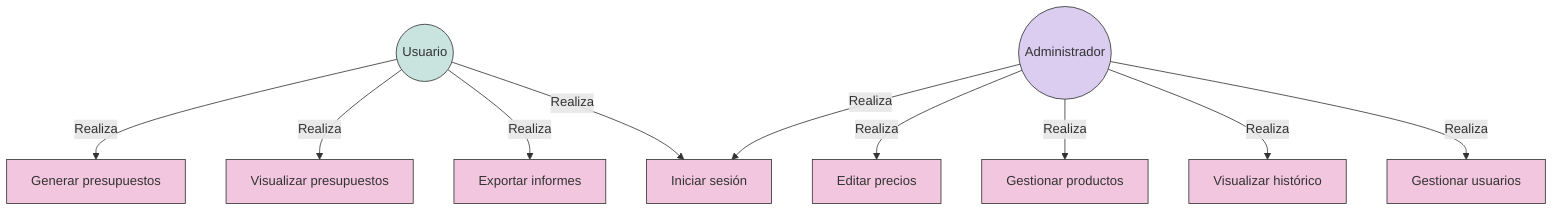 flowchart TD
    User((Usuario))
    Admin((Administrador))
    
    UC1[Generar presupuestos]
    UC2[Visualizar presupuestos]
    UC3[Exportar informes]
    UC4[Iniciar sesión]
    UC5[Editar precios]
    UC6[Gestionar productos]
    UC7[Visualizar histórico]
    UC8[Gestionar usuarios]
    
    User -->|Realiza| UC1
    User -->|Realiza| UC2
    User -->|Realiza| UC3
    User -->|Realiza| UC4
    
    Admin -->|Realiza| UC4
    Admin -->|Realiza| UC5
    Admin -->|Realiza| UC6
    Admin -->|Realiza| UC7
    Admin -->|Realiza| UC8
    
    classDef user fill:#c9e4de,stroke:#333,stroke-width:1px;
    classDef admin fill:#dbcdf0,stroke:#333,stroke-width:1px;
    classDef usecase fill:#f2c6de,stroke:#333,stroke-width:1px;
    
    class User user;
    class Admin admin;
    class UC1,UC2,UC3,UC4,UC5,UC6,UC7,UC8 usecase;